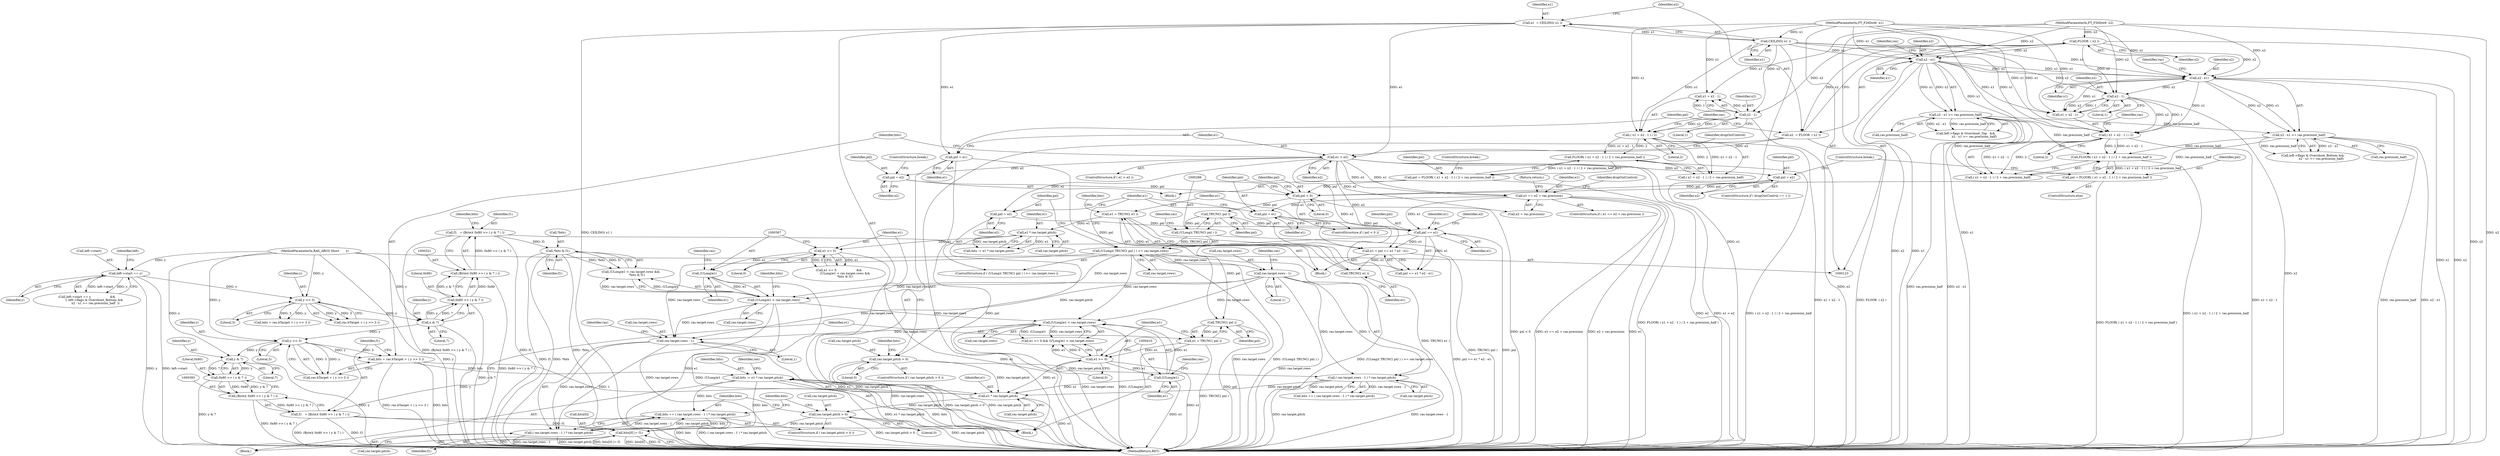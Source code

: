digraph "0_savannah_b3500af717010137046ec4076d1e1c0641e33727_4@array" {
"1000450" [label="(Call,bits[0] |= f1)"];
"1000374" [label="(Call,*bits & f1)"];
"1000318" [label="(Call,f1   = (Byte)( 0x80 >> ( y & 7 ) ))"];
"1000320" [label="(Call,(Byte)( 0x80 >> ( y & 7 ) ))"];
"1000322" [label="(Call,0x80 >> ( y & 7 ))"];
"1000324" [label="(Call,y & 7)"];
"1000315" [label="(Call,y >> 3)"];
"1000230" [label="(Call,left->start == y)"];
"1000124" [label="(MethodParameterIn,RAS_ARGS Short       y)"];
"1000435" [label="(Call,bits += ( ras.target.rows - 1 ) * ras.target.pitch)"];
"1000437" [label="(Call,( ras.target.rows - 1 ) * ras.target.pitch)"];
"1000438" [label="(Call,ras.target.rows - 1)"];
"1000365" [label="(Call,(ULong)e1 < ras.target.rows)"];
"1000366" [label="(Call,(ULong)e1)"];
"1000361" [label="(Call,e1 >= 0)"];
"1000329" [label="(Call,e1 * ras.target.pitch)"];
"1000305" [label="(Call,e1 = TRUNC( e1 ))"];
"1000307" [label="(Call,TRUNC( e1 ))"];
"1000297" [label="(Call,e1 = pxl == e1 ? e2 : e1)"];
"1000147" [label="(Call,e1 > e2)"];
"1000135" [label="(Call,e1  = CEILING( x1 ))"];
"1000137" [label="(Call,CEILING( x1 ))"];
"1000125" [label="(MethodParameterIn,FT_F26Dot6  x1)"];
"1000139" [label="(Call,e2  = FLOOR  ( x2 ))"];
"1000141" [label="(Call,FLOOR  ( x2 ))"];
"1000126" [label="(MethodParameterIn,FT_F26Dot6  x2)"];
"1000300" [label="(Call,pxl == e1)"];
"1000279" [label="(Call,pxl = e1)"];
"1000160" [label="(Call,e1 == e2 + ras.precision)"];
"1000294" [label="(Call,pxl = e2)"];
"1000287" [label="(Call,TRUNC( pxl ))"];
"1000276" [label="(Call,pxl < 0)"];
"1000254" [label="(Call,pxl = e2)"];
"1000172" [label="(Call,pxl = e2)"];
"1000258" [label="(Call,pxl = FLOOR( ( x1 + x2 - 1 ) / 2 + ras.precision_half ))"];
"1000260" [label="(Call,FLOOR( ( x1 + x2 - 1 ) / 2 + ras.precision_half ))"];
"1000262" [label="(Call,( x1 + x2 - 1 ) / 2)"];
"1000215" [label="(Call,x2 - x1)"];
"1000243" [label="(Call,x2 - x1)"];
"1000265" [label="(Call,x2 - 1)"];
"1000214" [label="(Call,x2 - x1 >= ras.precision_half)"];
"1000242" [label="(Call,x2 - x1 >= ras.precision_half)"];
"1000177" [label="(Call,pxl = FLOOR( ( x1 + x2 - 1 ) / 2 + ras.precision_half ))"];
"1000179" [label="(Call,FLOOR( ( x1 + x2 - 1 ) / 2 + ras.precision_half ))"];
"1000181" [label="(Call,( x1 + x2 - 1 ) / 2)"];
"1000184" [label="(Call,x2 - 1)"];
"1000347" [label="(Call,ras.target.rows - 1)"];
"1000284" [label="(Call,(ULong)( TRUNC( pxl ) ) >= ras.target.rows)"];
"1000285" [label="(Call,(ULong)( TRUNC( pxl ) ))"];
"1000408" [label="(Call,(ULong)e1 < ras.target.rows)"];
"1000409" [label="(Call,(ULong)e1)"];
"1000405" [label="(Call,e1 >= 0)"];
"1000399" [label="(Call,e1 = TRUNC( pxl ))"];
"1000401" [label="(Call,TRUNC( pxl ))"];
"1000143" [label="(Call,pxl = e1)"];
"1000428" [label="(Call,ras.target.pitch > 0)"];
"1000420" [label="(Call,e1 * ras.target.pitch)"];
"1000337" [label="(Call,ras.target.pitch > 0)"];
"1000346" [label="(Call,( ras.target.rows - 1 ) * ras.target.pitch)"];
"1000418" [label="(Call,bits -= e1 * ras.target.pitch)"];
"1000381" [label="(Call,bits = ras.bTarget + ( y >> 3 ))"];
"1000387" [label="(Call,y >> 3)"];
"1000390" [label="(Call,f1   = (Byte)( 0x80 >> ( y & 7 ) ))"];
"1000392" [label="(Call,(Byte)( 0x80 >> ( y & 7 ) ))"];
"1000394" [label="(Call,0x80 >> ( y & 7 ))"];
"1000396" [label="(Call,y & 7)"];
"1000143" [label="(Call,pxl = e1)"];
"1000175" [label="(ControlStructure,break;)"];
"1000180" [label="(Call,( x1 + x2 - 1 ) / 2 + ras.precision_half)"];
"1000141" [label="(Call,FLOOR  ( x2 ))"];
"1000161" [label="(Identifier,e1)"];
"1000295" [label="(Identifier,pxl)"];
"1000305" [label="(Call,e1 = TRUNC( e1 ))"];
"1000454" [label="(Identifier,f1)"];
"1000169" [label="(Identifier,dropOutControl)"];
"1000407" [label="(Literal,0)"];
"1000362" [label="(Identifier,e1)"];
"1000159" [label="(ControlStructure,if ( e1 == e2 + ras.precision ))"];
"1000419" [label="(Identifier,bits)"];
"1000191" [label="(ControlStructure,break;)"];
"1000177" [label="(Call,pxl = FLOOR( ( x1 + x2 - 1 ) / 2 + ras.precision_half ))"];
"1000247" [label="(Identifier,ras)"];
"1000254" [label="(Call,pxl = e2)"];
"1000140" [label="(Identifier,e2)"];
"1000246" [label="(Call,ras.precision_half)"];
"1000276" [label="(Call,pxl < 0)"];
"1000431" [label="(Identifier,ras)"];
"1000368" [label="(Identifier,e1)"];
"1000374" [label="(Call,*bits & f1)"];
"1000256" [label="(Identifier,e2)"];
"1000427" [label="(ControlStructure,if ( ras.target.pitch > 0 ))"];
"1000308" [label="(Identifier,e1)"];
"1000281" [label="(Identifier,e1)"];
"1000382" [label="(Identifier,bits)"];
"1000414" [label="(Identifier,ras)"];
"1000347" [label="(Call,ras.target.rows - 1)"];
"1000361" [label="(Call,e1 >= 0)"];
"1000376" [label="(Identifier,bits)"];
"1000277" [label="(Identifier,pxl)"];
"1000421" [label="(Identifier,e1)"];
"1000242" [label="(Call,x2 - x1 >= ras.precision_half)"];
"1000279" [label="(Call,pxl = e1)"];
"1000392" [label="(Call,(Byte)( 0x80 >> ( y & 7 ) ))"];
"1000234" [label="(Identifier,y)"];
"1000187" [label="(Literal,2)"];
"1000336" [label="(ControlStructure,if ( ras.target.pitch > 0 ))"];
"1000387" [label="(Call,y >> 3)"];
"1000288" [label="(Identifier,pxl)"];
"1000294" [label="(Call,pxl = e2)"];
"1000402" [label="(Identifier,pxl)"];
"1000343" [label="(Literal,0)"];
"1000418" [label="(Call,bits -= e1 * ras.target.pitch)"];
"1000214" [label="(Call,x2 - x1 >= ras.precision_half)"];
"1000325" [label="(Identifier,y)"];
"1000261" [label="(Call,( x1 + x2 - 1 ) / 2 + ras.precision_half)"];
"1000326" [label="(Literal,7)"];
"1000296" [label="(Identifier,e2)"];
"1000331" [label="(Call,ras.target.pitch)"];
"1000162" [label="(Call,e2 + ras.precision)"];
"1000444" [label="(Literal,1)"];
"1000412" [label="(Call,ras.target.rows)"];
"1000275" [label="(ControlStructure,if ( pxl < 0 ))"];
"1000208" [label="(Call,left->flags & Overshoot_Top   &&\n                  x2 - x1 >= ras.precision_half)"];
"1000181" [label="(Call,( x1 + x2 - 1 ) / 2)"];
"1000270" [label="(Identifier,ras)"];
"1000217" [label="(Identifier,x1)"];
"1000364" [label="(Call,(ULong)e1 < ras.target.rows &&\n             *bits & f1)"];
"1000360" [label="(Call,e1 >= 0                     &&\n             (ULong)e1 < ras.target.rows &&\n             *bits & f1)"];
"1000298" [label="(Identifier,e1)"];
"1000309" [label="(Call,bits = ras.bTarget + ( y >> 3 ))"];
"1000300" [label="(Call,pxl == e1)"];
"1000420" [label="(Call,e1 * ras.target.pitch)"];
"1000136" [label="(Identifier,e1)"];
"1000345" [label="(Identifier,bits)"];
"1000267" [label="(Literal,1)"];
"1000391" [label="(Identifier,f1)"];
"1000280" [label="(Identifier,pxl)"];
"1000258" [label="(Call,pxl = FLOOR( ( x1 + x2 - 1 ) / 2 + ras.precision_half ))"];
"1000323" [label="(Literal,0x80)"];
"1000135" [label="(Call,e1  = CEILING( x1 ))"];
"1000398" [label="(Literal,7)"];
"1000390" [label="(Call,f1   = (Byte)( 0x80 >> ( y & 7 ) ))"];
"1000317" [label="(Literal,3)"];
"1000284" [label="(Call,(ULong)( TRUNC( pxl ) ) >= ras.target.rows)"];
"1000304" [label="(Identifier,e1)"];
"1000399" [label="(Call,e1 = TRUNC( pxl ))"];
"1000167" [label="(Block,)"];
"1000434" [label="(Literal,0)"];
"1000239" [label="(Identifier,left)"];
"1000337" [label="(Call,ras.target.pitch > 0)"];
"1000265" [label="(Call,x2 - 1)"];
"1000250" [label="(ControlStructure,if ( dropOutControl == 1 ))"];
"1000145" [label="(Identifier,e1)"];
"1000126" [label="(MethodParameterIn,FT_F26Dot6  x2)"];
"1000324" [label="(Call,y & 7)"];
"1000283" [label="(ControlStructure,if ( (ULong)( TRUNC( pxl ) ) >= ras.target.rows ))"];
"1000452" [label="(Identifier,bits)"];
"1000148" [label="(Identifier,e1)"];
"1000381" [label="(Call,bits = ras.bTarget + ( y >> 3 ))"];
"1000172" [label="(Call,pxl = e2)"];
"1000389" [label="(Literal,3)"];
"1000236" [label="(Call,left->flags & Overshoot_Bottom &&\n                  x2 - x1 >= ras.precision_half)"];
"1000186" [label="(Literal,1)"];
"1000230" [label="(Call,left->start == y)"];
"1000365" [label="(Call,(ULong)e1 < ras.target.rows)"];
"1000142" [label="(Identifier,x2)"];
"1000263" [label="(Call,x1 + x2 - 1)"];
"1000406" [label="(Identifier,e1)"];
"1000404" [label="(Call,e1 >= 0 && (ULong)e1 < ras.target.rows)"];
"1000307" [label="(Call,TRUNC( e1 ))"];
"1000371" [label="(Identifier,ras)"];
"1000303" [label="(Identifier,e2)"];
"1000375" [label="(Call,*bits)"];
"1000231" [label="(Call,left->start)"];
"1000401" [label="(Call,TRUNC( pxl ))"];
"1000405" [label="(Call,e1 >= 0)"];
"1000244" [label="(Identifier,x2)"];
"1000144" [label="(Identifier,pxl)"];
"1000380" [label="(Return,return;)"];
"1000285" [label="(Call,(ULong)( TRUNC( pxl ) ))"];
"1000377" [label="(Identifier,f1)"];
"1000260" [label="(Call,FLOOR( ( x1 + x2 - 1 ) / 2 + ras.precision_half ))"];
"1000346" [label="(Call,( ras.target.rows - 1 ) * ras.target.pitch)"];
"1000411" [label="(Identifier,e1)"];
"1000245" [label="(Identifier,x1)"];
"1000287" [label="(Call,TRUNC( pxl ))"];
"1000185" [label="(Identifier,x2)"];
"1000436" [label="(Identifier,bits)"];
"1000125" [label="(MethodParameterIn,FT_F26Dot6  x1)"];
"1000438" [label="(Call,ras.target.rows - 1)"];
"1000229" [label="(Call,left->start == y                    &&\n               !( left->flags & Overshoot_Bottom &&\n                  x2 - x1 >= ras.precision_half  ))"];
"1000182" [label="(Call,x1 + x2 - 1)"];
"1000344" [label="(Call,bits += ( ras.target.rows - 1 ) * ras.target.pitch)"];
"1000189" [label="(Identifier,ras)"];
"1000173" [label="(Identifier,pxl)"];
"1000147" [label="(Call,e1 > e2)"];
"1000328" [label="(Identifier,bits)"];
"1000301" [label="(Identifier,pxl)"];
"1000400" [label="(Identifier,e1)"];
"1000451" [label="(Call,bits[0])"];
"1000272" [label="(ControlStructure,break;)"];
"1000330" [label="(Identifier,e1)"];
"1000445" [label="(Call,ras.target.pitch)"];
"1000394" [label="(Call,0x80 >> ( y & 7 ))"];
"1000327" [label="(Call,bits -= e1 * ras.target.pitch)"];
"1000219" [label="(Identifier,ras)"];
"1000338" [label="(Call,ras.target.pitch)"];
"1000356" [label="(Identifier,ras)"];
"1000395" [label="(Literal,0x80)"];
"1000383" [label="(Call,ras.bTarget + ( y >> 3 ))"];
"1000322" [label="(Call,0x80 >> ( y & 7 ))"];
"1000408" [label="(Call,(ULong)e1 < ras.target.rows)"];
"1000450" [label="(Call,bits[0] |= f1)"];
"1000266" [label="(Identifier,x2)"];
"1000289" [label="(Call,ras.target.rows)"];
"1000409" [label="(Call,(ULong)e1)"];
"1000437" [label="(Call,( ras.target.rows - 1 ) * ras.target.pitch)"];
"1000184" [label="(Call,x2 - 1)"];
"1000218" [label="(Call,ras.precision_half)"];
"1000353" [label="(Literal,1)"];
"1000318" [label="(Call,f1   = (Byte)( 0x80 >> ( y & 7 ) ))"];
"1000160" [label="(Call,e1 == e2 + ras.precision)"];
"1000315" [label="(Call,y >> 3)"];
"1000216" [label="(Identifier,x2)"];
"1000139" [label="(Call,e2  = FLOOR  ( x2 ))"];
"1000153" [label="(Identifier,dropOutControl)"];
"1000278" [label="(Literal,0)"];
"1000428" [label="(Call,ras.target.pitch > 0)"];
"1000319" [label="(Identifier,f1)"];
"1000417" [label="(Block,)"];
"1000174" [label="(Identifier,e2)"];
"1000215" [label="(Call,x2 - x1)"];
"1000311" [label="(Call,ras.bTarget + ( y >> 3 ))"];
"1000447" [label="(Identifier,ras)"];
"1000363" [label="(Literal,0)"];
"1000137" [label="(Call,CEILING( x1 ))"];
"1000243" [label="(Call,x2 - x1)"];
"1000369" [label="(Call,ras.target.rows)"];
"1000310" [label="(Identifier,bits)"];
"1000257" [label="(ControlStructure,else)"];
"1000302" [label="(Identifier,e1)"];
"1000262" [label="(Call,( x1 + x2 - 1 ) / 2)"];
"1000299" [label="(Call,pxl == e1 ? e2 : e1)"];
"1000138" [label="(Identifier,x1)"];
"1000179" [label="(Call,FLOOR( ( x1 + x2 - 1 ) / 2 + ras.precision_half ))"];
"1000435" [label="(Call,bits += ( ras.target.rows - 1 ) * ras.target.pitch)"];
"1000397" [label="(Identifier,y)"];
"1000455" [label="(MethodReturn,RET)"];
"1000297" [label="(Call,e1 = pxl == e1 ? e2 : e1)"];
"1000170" [label="(Block,)"];
"1000429" [label="(Call,ras.target.pitch)"];
"1000396" [label="(Call,y & 7)"];
"1000178" [label="(Identifier,pxl)"];
"1000388" [label="(Identifier,y)"];
"1000149" [label="(Identifier,e2)"];
"1000291" [label="(Identifier,ras)"];
"1000124" [label="(MethodParameterIn,RAS_ARGS Short       y)"];
"1000348" [label="(Call,ras.target.rows)"];
"1000129" [label="(Block,)"];
"1000306" [label="(Identifier,e1)"];
"1000259" [label="(Identifier,pxl)"];
"1000329" [label="(Call,e1 * ras.target.pitch)"];
"1000146" [label="(ControlStructure,if ( e1 > e2 ))"];
"1000320" [label="(Call,(Byte)( 0x80 >> ( y & 7 ) ))"];
"1000268" [label="(Literal,2)"];
"1000422" [label="(Call,ras.target.pitch)"];
"1000316" [label="(Identifier,y)"];
"1000439" [label="(Call,ras.target.rows)"];
"1000354" [label="(Call,ras.target.pitch)"];
"1000366" [label="(Call,(ULong)e1)"];
"1000255" [label="(Identifier,pxl)"];
"1000450" -> "1000417"  [label="AST: "];
"1000450" -> "1000454"  [label="CFG: "];
"1000451" -> "1000450"  [label="AST: "];
"1000454" -> "1000450"  [label="AST: "];
"1000455" -> "1000450"  [label="CFG: "];
"1000450" -> "1000455"  [label="DDG: bits[0] |= f1"];
"1000450" -> "1000455"  [label="DDG: bits[0]"];
"1000450" -> "1000455"  [label="DDG: f1"];
"1000374" -> "1000450"  [label="DDG: *bits"];
"1000435" -> "1000450"  [label="DDG: bits"];
"1000418" -> "1000450"  [label="DDG: bits"];
"1000390" -> "1000450"  [label="DDG: f1"];
"1000374" -> "1000364"  [label="AST: "];
"1000374" -> "1000377"  [label="CFG: "];
"1000375" -> "1000374"  [label="AST: "];
"1000377" -> "1000374"  [label="AST: "];
"1000364" -> "1000374"  [label="CFG: "];
"1000374" -> "1000455"  [label="DDG: f1"];
"1000374" -> "1000455"  [label="DDG: *bits"];
"1000374" -> "1000364"  [label="DDG: *bits"];
"1000374" -> "1000364"  [label="DDG: f1"];
"1000318" -> "1000374"  [label="DDG: f1"];
"1000318" -> "1000167"  [label="AST: "];
"1000318" -> "1000320"  [label="CFG: "];
"1000319" -> "1000318"  [label="AST: "];
"1000320" -> "1000318"  [label="AST: "];
"1000328" -> "1000318"  [label="CFG: "];
"1000318" -> "1000455"  [label="DDG: f1"];
"1000318" -> "1000455"  [label="DDG: (Byte)( 0x80 >> ( y & 7 ) )"];
"1000320" -> "1000318"  [label="DDG: 0x80 >> ( y & 7 )"];
"1000320" -> "1000322"  [label="CFG: "];
"1000321" -> "1000320"  [label="AST: "];
"1000322" -> "1000320"  [label="AST: "];
"1000320" -> "1000455"  [label="DDG: 0x80 >> ( y & 7 )"];
"1000322" -> "1000320"  [label="DDG: 0x80"];
"1000322" -> "1000320"  [label="DDG: y & 7"];
"1000322" -> "1000324"  [label="CFG: "];
"1000323" -> "1000322"  [label="AST: "];
"1000324" -> "1000322"  [label="AST: "];
"1000322" -> "1000455"  [label="DDG: y & 7"];
"1000324" -> "1000322"  [label="DDG: y"];
"1000324" -> "1000322"  [label="DDG: 7"];
"1000324" -> "1000326"  [label="CFG: "];
"1000325" -> "1000324"  [label="AST: "];
"1000326" -> "1000324"  [label="AST: "];
"1000324" -> "1000455"  [label="DDG: y"];
"1000315" -> "1000324"  [label="DDG: y"];
"1000124" -> "1000324"  [label="DDG: y"];
"1000324" -> "1000387"  [label="DDG: y"];
"1000315" -> "1000311"  [label="AST: "];
"1000315" -> "1000317"  [label="CFG: "];
"1000316" -> "1000315"  [label="AST: "];
"1000317" -> "1000315"  [label="AST: "];
"1000311" -> "1000315"  [label="CFG: "];
"1000315" -> "1000309"  [label="DDG: y"];
"1000315" -> "1000309"  [label="DDG: 3"];
"1000315" -> "1000311"  [label="DDG: y"];
"1000315" -> "1000311"  [label="DDG: 3"];
"1000230" -> "1000315"  [label="DDG: y"];
"1000124" -> "1000315"  [label="DDG: y"];
"1000230" -> "1000229"  [label="AST: "];
"1000230" -> "1000234"  [label="CFG: "];
"1000231" -> "1000230"  [label="AST: "];
"1000234" -> "1000230"  [label="AST: "];
"1000239" -> "1000230"  [label="CFG: "];
"1000229" -> "1000230"  [label="CFG: "];
"1000230" -> "1000455"  [label="DDG: left->start"];
"1000230" -> "1000455"  [label="DDG: y"];
"1000230" -> "1000229"  [label="DDG: left->start"];
"1000230" -> "1000229"  [label="DDG: y"];
"1000124" -> "1000230"  [label="DDG: y"];
"1000124" -> "1000123"  [label="AST: "];
"1000124" -> "1000455"  [label="DDG: y"];
"1000124" -> "1000387"  [label="DDG: y"];
"1000124" -> "1000396"  [label="DDG: y"];
"1000435" -> "1000427"  [label="AST: "];
"1000435" -> "1000437"  [label="CFG: "];
"1000436" -> "1000435"  [label="AST: "];
"1000437" -> "1000435"  [label="AST: "];
"1000452" -> "1000435"  [label="CFG: "];
"1000435" -> "1000455"  [label="DDG: bits"];
"1000435" -> "1000455"  [label="DDG: ( ras.target.rows - 1 ) * ras.target.pitch"];
"1000437" -> "1000435"  [label="DDG: ras.target.rows - 1"];
"1000437" -> "1000435"  [label="DDG: ras.target.pitch"];
"1000418" -> "1000435"  [label="DDG: bits"];
"1000437" -> "1000445"  [label="CFG: "];
"1000438" -> "1000437"  [label="AST: "];
"1000445" -> "1000437"  [label="AST: "];
"1000437" -> "1000455"  [label="DDG: ras.target.rows - 1"];
"1000437" -> "1000455"  [label="DDG: ras.target.pitch"];
"1000438" -> "1000437"  [label="DDG: ras.target.rows"];
"1000438" -> "1000437"  [label="DDG: 1"];
"1000428" -> "1000437"  [label="DDG: ras.target.pitch"];
"1000438" -> "1000444"  [label="CFG: "];
"1000439" -> "1000438"  [label="AST: "];
"1000444" -> "1000438"  [label="AST: "];
"1000447" -> "1000438"  [label="CFG: "];
"1000438" -> "1000455"  [label="DDG: ras.target.rows"];
"1000365" -> "1000438"  [label="DDG: ras.target.rows"];
"1000408" -> "1000438"  [label="DDG: ras.target.rows"];
"1000347" -> "1000438"  [label="DDG: ras.target.rows"];
"1000284" -> "1000438"  [label="DDG: ras.target.rows"];
"1000365" -> "1000364"  [label="AST: "];
"1000365" -> "1000369"  [label="CFG: "];
"1000366" -> "1000365"  [label="AST: "];
"1000369" -> "1000365"  [label="AST: "];
"1000376" -> "1000365"  [label="CFG: "];
"1000364" -> "1000365"  [label="CFG: "];
"1000365" -> "1000455"  [label="DDG: ras.target.rows"];
"1000365" -> "1000455"  [label="DDG: (ULong)e1"];
"1000365" -> "1000364"  [label="DDG: (ULong)e1"];
"1000365" -> "1000364"  [label="DDG: ras.target.rows"];
"1000366" -> "1000365"  [label="DDG: e1"];
"1000347" -> "1000365"  [label="DDG: ras.target.rows"];
"1000284" -> "1000365"  [label="DDG: ras.target.rows"];
"1000365" -> "1000408"  [label="DDG: ras.target.rows"];
"1000366" -> "1000368"  [label="CFG: "];
"1000367" -> "1000366"  [label="AST: "];
"1000368" -> "1000366"  [label="AST: "];
"1000371" -> "1000366"  [label="CFG: "];
"1000366" -> "1000455"  [label="DDG: e1"];
"1000361" -> "1000366"  [label="DDG: e1"];
"1000361" -> "1000360"  [label="AST: "];
"1000361" -> "1000363"  [label="CFG: "];
"1000362" -> "1000361"  [label="AST: "];
"1000363" -> "1000361"  [label="AST: "];
"1000367" -> "1000361"  [label="CFG: "];
"1000360" -> "1000361"  [label="CFG: "];
"1000361" -> "1000455"  [label="DDG: e1"];
"1000361" -> "1000360"  [label="DDG: e1"];
"1000361" -> "1000360"  [label="DDG: 0"];
"1000329" -> "1000361"  [label="DDG: e1"];
"1000329" -> "1000327"  [label="AST: "];
"1000329" -> "1000331"  [label="CFG: "];
"1000330" -> "1000329"  [label="AST: "];
"1000331" -> "1000329"  [label="AST: "];
"1000327" -> "1000329"  [label="CFG: "];
"1000329" -> "1000327"  [label="DDG: e1"];
"1000329" -> "1000327"  [label="DDG: ras.target.pitch"];
"1000305" -> "1000329"  [label="DDG: e1"];
"1000329" -> "1000337"  [label="DDG: ras.target.pitch"];
"1000305" -> "1000167"  [label="AST: "];
"1000305" -> "1000307"  [label="CFG: "];
"1000306" -> "1000305"  [label="AST: "];
"1000307" -> "1000305"  [label="AST: "];
"1000310" -> "1000305"  [label="CFG: "];
"1000305" -> "1000455"  [label="DDG: TRUNC( e1 )"];
"1000307" -> "1000305"  [label="DDG: e1"];
"1000307" -> "1000308"  [label="CFG: "];
"1000308" -> "1000307"  [label="AST: "];
"1000297" -> "1000307"  [label="DDG: e1"];
"1000297" -> "1000167"  [label="AST: "];
"1000297" -> "1000299"  [label="CFG: "];
"1000298" -> "1000297"  [label="AST: "];
"1000299" -> "1000297"  [label="AST: "];
"1000306" -> "1000297"  [label="CFG: "];
"1000297" -> "1000455"  [label="DDG: pxl == e1 ? e2 : e1"];
"1000147" -> "1000297"  [label="DDG: e2"];
"1000300" -> "1000297"  [label="DDG: e1"];
"1000147" -> "1000146"  [label="AST: "];
"1000147" -> "1000149"  [label="CFG: "];
"1000148" -> "1000147"  [label="AST: "];
"1000149" -> "1000147"  [label="AST: "];
"1000153" -> "1000147"  [label="CFG: "];
"1000382" -> "1000147"  [label="CFG: "];
"1000147" -> "1000455"  [label="DDG: e2"];
"1000147" -> "1000455"  [label="DDG: e1 > e2"];
"1000135" -> "1000147"  [label="DDG: e1"];
"1000139" -> "1000147"  [label="DDG: e2"];
"1000147" -> "1000160"  [label="DDG: e1"];
"1000147" -> "1000160"  [label="DDG: e2"];
"1000147" -> "1000162"  [label="DDG: e2"];
"1000147" -> "1000172"  [label="DDG: e2"];
"1000147" -> "1000254"  [label="DDG: e2"];
"1000147" -> "1000294"  [label="DDG: e2"];
"1000147" -> "1000299"  [label="DDG: e2"];
"1000135" -> "1000129"  [label="AST: "];
"1000135" -> "1000137"  [label="CFG: "];
"1000136" -> "1000135"  [label="AST: "];
"1000137" -> "1000135"  [label="AST: "];
"1000140" -> "1000135"  [label="CFG: "];
"1000135" -> "1000455"  [label="DDG: CEILING( x1 )"];
"1000137" -> "1000135"  [label="DDG: x1"];
"1000135" -> "1000143"  [label="DDG: e1"];
"1000137" -> "1000138"  [label="CFG: "];
"1000138" -> "1000137"  [label="AST: "];
"1000137" -> "1000455"  [label="DDG: x1"];
"1000125" -> "1000137"  [label="DDG: x1"];
"1000137" -> "1000181"  [label="DDG: x1"];
"1000137" -> "1000182"  [label="DDG: x1"];
"1000137" -> "1000215"  [label="DDG: x1"];
"1000137" -> "1000243"  [label="DDG: x1"];
"1000137" -> "1000262"  [label="DDG: x1"];
"1000137" -> "1000263"  [label="DDG: x1"];
"1000125" -> "1000123"  [label="AST: "];
"1000125" -> "1000455"  [label="DDG: x1"];
"1000125" -> "1000181"  [label="DDG: x1"];
"1000125" -> "1000182"  [label="DDG: x1"];
"1000125" -> "1000215"  [label="DDG: x1"];
"1000125" -> "1000243"  [label="DDG: x1"];
"1000125" -> "1000262"  [label="DDG: x1"];
"1000125" -> "1000263"  [label="DDG: x1"];
"1000139" -> "1000129"  [label="AST: "];
"1000139" -> "1000141"  [label="CFG: "];
"1000140" -> "1000139"  [label="AST: "];
"1000141" -> "1000139"  [label="AST: "];
"1000144" -> "1000139"  [label="CFG: "];
"1000139" -> "1000455"  [label="DDG: FLOOR  ( x2 )"];
"1000141" -> "1000139"  [label="DDG: x2"];
"1000141" -> "1000142"  [label="CFG: "];
"1000142" -> "1000141"  [label="AST: "];
"1000141" -> "1000455"  [label="DDG: x2"];
"1000126" -> "1000141"  [label="DDG: x2"];
"1000141" -> "1000184"  [label="DDG: x2"];
"1000141" -> "1000215"  [label="DDG: x2"];
"1000141" -> "1000243"  [label="DDG: x2"];
"1000141" -> "1000265"  [label="DDG: x2"];
"1000126" -> "1000123"  [label="AST: "];
"1000126" -> "1000455"  [label="DDG: x2"];
"1000126" -> "1000184"  [label="DDG: x2"];
"1000126" -> "1000215"  [label="DDG: x2"];
"1000126" -> "1000243"  [label="DDG: x2"];
"1000126" -> "1000265"  [label="DDG: x2"];
"1000300" -> "1000299"  [label="AST: "];
"1000300" -> "1000302"  [label="CFG: "];
"1000301" -> "1000300"  [label="AST: "];
"1000302" -> "1000300"  [label="AST: "];
"1000303" -> "1000300"  [label="CFG: "];
"1000304" -> "1000300"  [label="CFG: "];
"1000300" -> "1000455"  [label="DDG: pxl"];
"1000279" -> "1000300"  [label="DDG: pxl"];
"1000294" -> "1000300"  [label="DDG: pxl"];
"1000287" -> "1000300"  [label="DDG: pxl"];
"1000160" -> "1000300"  [label="DDG: e1"];
"1000300" -> "1000299"  [label="DDG: e1"];
"1000300" -> "1000401"  [label="DDG: pxl"];
"1000279" -> "1000275"  [label="AST: "];
"1000279" -> "1000281"  [label="CFG: "];
"1000280" -> "1000279"  [label="AST: "];
"1000281" -> "1000279"  [label="AST: "];
"1000298" -> "1000279"  [label="CFG: "];
"1000160" -> "1000279"  [label="DDG: e1"];
"1000160" -> "1000159"  [label="AST: "];
"1000160" -> "1000162"  [label="CFG: "];
"1000161" -> "1000160"  [label="AST: "];
"1000162" -> "1000160"  [label="AST: "];
"1000169" -> "1000160"  [label="CFG: "];
"1000380" -> "1000160"  [label="CFG: "];
"1000160" -> "1000455"  [label="DDG: e1 == e2 + ras.precision"];
"1000160" -> "1000455"  [label="DDG: e2 + ras.precision"];
"1000160" -> "1000455"  [label="DDG: e1"];
"1000294" -> "1000283"  [label="AST: "];
"1000294" -> "1000296"  [label="CFG: "];
"1000295" -> "1000294"  [label="AST: "];
"1000296" -> "1000294"  [label="AST: "];
"1000298" -> "1000294"  [label="CFG: "];
"1000287" -> "1000285"  [label="AST: "];
"1000287" -> "1000288"  [label="CFG: "];
"1000288" -> "1000287"  [label="AST: "];
"1000285" -> "1000287"  [label="CFG: "];
"1000287" -> "1000285"  [label="DDG: pxl"];
"1000276" -> "1000287"  [label="DDG: pxl"];
"1000276" -> "1000275"  [label="AST: "];
"1000276" -> "1000278"  [label="CFG: "];
"1000277" -> "1000276"  [label="AST: "];
"1000278" -> "1000276"  [label="AST: "];
"1000280" -> "1000276"  [label="CFG: "];
"1000286" -> "1000276"  [label="CFG: "];
"1000276" -> "1000455"  [label="DDG: pxl < 0"];
"1000254" -> "1000276"  [label="DDG: pxl"];
"1000172" -> "1000276"  [label="DDG: pxl"];
"1000258" -> "1000276"  [label="DDG: pxl"];
"1000177" -> "1000276"  [label="DDG: pxl"];
"1000254" -> "1000250"  [label="AST: "];
"1000254" -> "1000256"  [label="CFG: "];
"1000255" -> "1000254"  [label="AST: "];
"1000256" -> "1000254"  [label="AST: "];
"1000272" -> "1000254"  [label="CFG: "];
"1000172" -> "1000170"  [label="AST: "];
"1000172" -> "1000174"  [label="CFG: "];
"1000173" -> "1000172"  [label="AST: "];
"1000174" -> "1000172"  [label="AST: "];
"1000175" -> "1000172"  [label="CFG: "];
"1000258" -> "1000257"  [label="AST: "];
"1000258" -> "1000260"  [label="CFG: "];
"1000259" -> "1000258"  [label="AST: "];
"1000260" -> "1000258"  [label="AST: "];
"1000272" -> "1000258"  [label="CFG: "];
"1000258" -> "1000455"  [label="DDG: FLOOR( ( x1 + x2 - 1 ) / 2 + ras.precision_half )"];
"1000260" -> "1000258"  [label="DDG: ( x1 + x2 - 1 ) / 2 + ras.precision_half"];
"1000260" -> "1000261"  [label="CFG: "];
"1000261" -> "1000260"  [label="AST: "];
"1000260" -> "1000455"  [label="DDG: ( x1 + x2 - 1 ) / 2 + ras.precision_half"];
"1000262" -> "1000260"  [label="DDG: x1 + x2 - 1"];
"1000262" -> "1000260"  [label="DDG: 2"];
"1000214" -> "1000260"  [label="DDG: ras.precision_half"];
"1000242" -> "1000260"  [label="DDG: ras.precision_half"];
"1000262" -> "1000261"  [label="AST: "];
"1000262" -> "1000268"  [label="CFG: "];
"1000263" -> "1000262"  [label="AST: "];
"1000268" -> "1000262"  [label="AST: "];
"1000270" -> "1000262"  [label="CFG: "];
"1000262" -> "1000455"  [label="DDG: x1 + x2 - 1"];
"1000262" -> "1000261"  [label="DDG: x1 + x2 - 1"];
"1000262" -> "1000261"  [label="DDG: 2"];
"1000215" -> "1000262"  [label="DDG: x1"];
"1000243" -> "1000262"  [label="DDG: x1"];
"1000265" -> "1000262"  [label="DDG: x2"];
"1000265" -> "1000262"  [label="DDG: 1"];
"1000215" -> "1000214"  [label="AST: "];
"1000215" -> "1000217"  [label="CFG: "];
"1000216" -> "1000215"  [label="AST: "];
"1000217" -> "1000215"  [label="AST: "];
"1000219" -> "1000215"  [label="CFG: "];
"1000215" -> "1000455"  [label="DDG: x2"];
"1000215" -> "1000455"  [label="DDG: x1"];
"1000215" -> "1000214"  [label="DDG: x2"];
"1000215" -> "1000214"  [label="DDG: x1"];
"1000215" -> "1000243"  [label="DDG: x2"];
"1000215" -> "1000243"  [label="DDG: x1"];
"1000215" -> "1000263"  [label="DDG: x1"];
"1000215" -> "1000265"  [label="DDG: x2"];
"1000243" -> "1000242"  [label="AST: "];
"1000243" -> "1000245"  [label="CFG: "];
"1000244" -> "1000243"  [label="AST: "];
"1000245" -> "1000243"  [label="AST: "];
"1000247" -> "1000243"  [label="CFG: "];
"1000243" -> "1000455"  [label="DDG: x2"];
"1000243" -> "1000455"  [label="DDG: x1"];
"1000243" -> "1000242"  [label="DDG: x2"];
"1000243" -> "1000242"  [label="DDG: x1"];
"1000243" -> "1000263"  [label="DDG: x1"];
"1000243" -> "1000265"  [label="DDG: x2"];
"1000265" -> "1000263"  [label="AST: "];
"1000265" -> "1000267"  [label="CFG: "];
"1000266" -> "1000265"  [label="AST: "];
"1000267" -> "1000265"  [label="AST: "];
"1000263" -> "1000265"  [label="CFG: "];
"1000265" -> "1000455"  [label="DDG: x2"];
"1000265" -> "1000263"  [label="DDG: x2"];
"1000265" -> "1000263"  [label="DDG: 1"];
"1000214" -> "1000208"  [label="AST: "];
"1000214" -> "1000218"  [label="CFG: "];
"1000218" -> "1000214"  [label="AST: "];
"1000208" -> "1000214"  [label="CFG: "];
"1000214" -> "1000455"  [label="DDG: ras.precision_half"];
"1000214" -> "1000455"  [label="DDG: x2 - x1"];
"1000214" -> "1000208"  [label="DDG: x2 - x1"];
"1000214" -> "1000208"  [label="DDG: ras.precision_half"];
"1000214" -> "1000242"  [label="DDG: ras.precision_half"];
"1000214" -> "1000261"  [label="DDG: ras.precision_half"];
"1000242" -> "1000236"  [label="AST: "];
"1000242" -> "1000246"  [label="CFG: "];
"1000246" -> "1000242"  [label="AST: "];
"1000236" -> "1000242"  [label="CFG: "];
"1000242" -> "1000455"  [label="DDG: ras.precision_half"];
"1000242" -> "1000455"  [label="DDG: x2 - x1"];
"1000242" -> "1000236"  [label="DDG: x2 - x1"];
"1000242" -> "1000236"  [label="DDG: ras.precision_half"];
"1000242" -> "1000261"  [label="DDG: ras.precision_half"];
"1000177" -> "1000170"  [label="AST: "];
"1000177" -> "1000179"  [label="CFG: "];
"1000178" -> "1000177"  [label="AST: "];
"1000179" -> "1000177"  [label="AST: "];
"1000191" -> "1000177"  [label="CFG: "];
"1000177" -> "1000455"  [label="DDG: FLOOR( ( x1 + x2 - 1 ) / 2 + ras.precision_half )"];
"1000179" -> "1000177"  [label="DDG: ( x1 + x2 - 1 ) / 2 + ras.precision_half"];
"1000179" -> "1000180"  [label="CFG: "];
"1000180" -> "1000179"  [label="AST: "];
"1000179" -> "1000455"  [label="DDG: ( x1 + x2 - 1 ) / 2 + ras.precision_half"];
"1000181" -> "1000179"  [label="DDG: x1 + x2 - 1"];
"1000181" -> "1000179"  [label="DDG: 2"];
"1000181" -> "1000180"  [label="AST: "];
"1000181" -> "1000187"  [label="CFG: "];
"1000182" -> "1000181"  [label="AST: "];
"1000187" -> "1000181"  [label="AST: "];
"1000189" -> "1000181"  [label="CFG: "];
"1000181" -> "1000455"  [label="DDG: x1 + x2 - 1"];
"1000181" -> "1000180"  [label="DDG: x1 + x2 - 1"];
"1000181" -> "1000180"  [label="DDG: 2"];
"1000184" -> "1000181"  [label="DDG: x2"];
"1000184" -> "1000181"  [label="DDG: 1"];
"1000184" -> "1000182"  [label="AST: "];
"1000184" -> "1000186"  [label="CFG: "];
"1000185" -> "1000184"  [label="AST: "];
"1000186" -> "1000184"  [label="AST: "];
"1000182" -> "1000184"  [label="CFG: "];
"1000184" -> "1000455"  [label="DDG: x2"];
"1000184" -> "1000182"  [label="DDG: x2"];
"1000184" -> "1000182"  [label="DDG: 1"];
"1000347" -> "1000346"  [label="AST: "];
"1000347" -> "1000353"  [label="CFG: "];
"1000348" -> "1000347"  [label="AST: "];
"1000353" -> "1000347"  [label="AST: "];
"1000356" -> "1000347"  [label="CFG: "];
"1000347" -> "1000455"  [label="DDG: ras.target.rows"];
"1000347" -> "1000346"  [label="DDG: ras.target.rows"];
"1000347" -> "1000346"  [label="DDG: 1"];
"1000284" -> "1000347"  [label="DDG: ras.target.rows"];
"1000347" -> "1000408"  [label="DDG: ras.target.rows"];
"1000284" -> "1000283"  [label="AST: "];
"1000284" -> "1000289"  [label="CFG: "];
"1000285" -> "1000284"  [label="AST: "];
"1000289" -> "1000284"  [label="AST: "];
"1000295" -> "1000284"  [label="CFG: "];
"1000298" -> "1000284"  [label="CFG: "];
"1000284" -> "1000455"  [label="DDG: (ULong)( TRUNC( pxl ) )"];
"1000284" -> "1000455"  [label="DDG: (ULong)( TRUNC( pxl ) ) >= ras.target.rows"];
"1000284" -> "1000455"  [label="DDG: ras.target.rows"];
"1000285" -> "1000284"  [label="DDG: TRUNC( pxl )"];
"1000284" -> "1000408"  [label="DDG: ras.target.rows"];
"1000286" -> "1000285"  [label="AST: "];
"1000291" -> "1000285"  [label="CFG: "];
"1000285" -> "1000455"  [label="DDG: TRUNC( pxl )"];
"1000408" -> "1000404"  [label="AST: "];
"1000408" -> "1000412"  [label="CFG: "];
"1000409" -> "1000408"  [label="AST: "];
"1000412" -> "1000408"  [label="AST: "];
"1000404" -> "1000408"  [label="CFG: "];
"1000408" -> "1000455"  [label="DDG: (ULong)e1"];
"1000408" -> "1000455"  [label="DDG: ras.target.rows"];
"1000408" -> "1000404"  [label="DDG: (ULong)e1"];
"1000408" -> "1000404"  [label="DDG: ras.target.rows"];
"1000409" -> "1000408"  [label="DDG: e1"];
"1000409" -> "1000411"  [label="CFG: "];
"1000410" -> "1000409"  [label="AST: "];
"1000411" -> "1000409"  [label="AST: "];
"1000414" -> "1000409"  [label="CFG: "];
"1000409" -> "1000455"  [label="DDG: e1"];
"1000405" -> "1000409"  [label="DDG: e1"];
"1000409" -> "1000420"  [label="DDG: e1"];
"1000405" -> "1000404"  [label="AST: "];
"1000405" -> "1000407"  [label="CFG: "];
"1000406" -> "1000405"  [label="AST: "];
"1000407" -> "1000405"  [label="AST: "];
"1000410" -> "1000405"  [label="CFG: "];
"1000404" -> "1000405"  [label="CFG: "];
"1000405" -> "1000455"  [label="DDG: e1"];
"1000405" -> "1000404"  [label="DDG: e1"];
"1000405" -> "1000404"  [label="DDG: 0"];
"1000399" -> "1000405"  [label="DDG: e1"];
"1000405" -> "1000420"  [label="DDG: e1"];
"1000399" -> "1000129"  [label="AST: "];
"1000399" -> "1000401"  [label="CFG: "];
"1000400" -> "1000399"  [label="AST: "];
"1000401" -> "1000399"  [label="AST: "];
"1000406" -> "1000399"  [label="CFG: "];
"1000399" -> "1000455"  [label="DDG: TRUNC( pxl )"];
"1000401" -> "1000399"  [label="DDG: pxl"];
"1000401" -> "1000402"  [label="CFG: "];
"1000402" -> "1000401"  [label="AST: "];
"1000401" -> "1000455"  [label="DDG: pxl"];
"1000143" -> "1000401"  [label="DDG: pxl"];
"1000143" -> "1000129"  [label="AST: "];
"1000143" -> "1000145"  [label="CFG: "];
"1000144" -> "1000143"  [label="AST: "];
"1000145" -> "1000143"  [label="AST: "];
"1000148" -> "1000143"  [label="CFG: "];
"1000143" -> "1000455"  [label="DDG: pxl"];
"1000428" -> "1000427"  [label="AST: "];
"1000428" -> "1000434"  [label="CFG: "];
"1000429" -> "1000428"  [label="AST: "];
"1000434" -> "1000428"  [label="AST: "];
"1000436" -> "1000428"  [label="CFG: "];
"1000452" -> "1000428"  [label="CFG: "];
"1000428" -> "1000455"  [label="DDG: ras.target.pitch > 0"];
"1000428" -> "1000455"  [label="DDG: ras.target.pitch"];
"1000420" -> "1000428"  [label="DDG: ras.target.pitch"];
"1000420" -> "1000418"  [label="AST: "];
"1000420" -> "1000422"  [label="CFG: "];
"1000421" -> "1000420"  [label="AST: "];
"1000422" -> "1000420"  [label="AST: "];
"1000418" -> "1000420"  [label="CFG: "];
"1000420" -> "1000455"  [label="DDG: e1"];
"1000420" -> "1000418"  [label="DDG: e1"];
"1000420" -> "1000418"  [label="DDG: ras.target.pitch"];
"1000337" -> "1000420"  [label="DDG: ras.target.pitch"];
"1000346" -> "1000420"  [label="DDG: ras.target.pitch"];
"1000337" -> "1000336"  [label="AST: "];
"1000337" -> "1000343"  [label="CFG: "];
"1000338" -> "1000337"  [label="AST: "];
"1000343" -> "1000337"  [label="AST: "];
"1000345" -> "1000337"  [label="CFG: "];
"1000362" -> "1000337"  [label="CFG: "];
"1000337" -> "1000455"  [label="DDG: ras.target.pitch"];
"1000337" -> "1000455"  [label="DDG: ras.target.pitch > 0"];
"1000337" -> "1000346"  [label="DDG: ras.target.pitch"];
"1000346" -> "1000344"  [label="AST: "];
"1000346" -> "1000354"  [label="CFG: "];
"1000354" -> "1000346"  [label="AST: "];
"1000344" -> "1000346"  [label="CFG: "];
"1000346" -> "1000455"  [label="DDG: ras.target.rows - 1"];
"1000346" -> "1000455"  [label="DDG: ras.target.pitch"];
"1000346" -> "1000344"  [label="DDG: ras.target.rows - 1"];
"1000346" -> "1000344"  [label="DDG: ras.target.pitch"];
"1000418" -> "1000417"  [label="AST: "];
"1000419" -> "1000418"  [label="AST: "];
"1000431" -> "1000418"  [label="CFG: "];
"1000418" -> "1000455"  [label="DDG: e1 * ras.target.pitch"];
"1000418" -> "1000455"  [label="DDG: bits"];
"1000381" -> "1000418"  [label="DDG: bits"];
"1000381" -> "1000129"  [label="AST: "];
"1000381" -> "1000383"  [label="CFG: "];
"1000382" -> "1000381"  [label="AST: "];
"1000383" -> "1000381"  [label="AST: "];
"1000391" -> "1000381"  [label="CFG: "];
"1000381" -> "1000455"  [label="DDG: ras.bTarget + ( y >> 3 )"];
"1000381" -> "1000455"  [label="DDG: bits"];
"1000387" -> "1000381"  [label="DDG: y"];
"1000387" -> "1000381"  [label="DDG: 3"];
"1000387" -> "1000383"  [label="AST: "];
"1000387" -> "1000389"  [label="CFG: "];
"1000388" -> "1000387"  [label="AST: "];
"1000389" -> "1000387"  [label="AST: "];
"1000383" -> "1000387"  [label="CFG: "];
"1000387" -> "1000383"  [label="DDG: y"];
"1000387" -> "1000383"  [label="DDG: 3"];
"1000387" -> "1000396"  [label="DDG: y"];
"1000390" -> "1000129"  [label="AST: "];
"1000390" -> "1000392"  [label="CFG: "];
"1000391" -> "1000390"  [label="AST: "];
"1000392" -> "1000390"  [label="AST: "];
"1000400" -> "1000390"  [label="CFG: "];
"1000390" -> "1000455"  [label="DDG: (Byte)( 0x80 >> ( y & 7 ) )"];
"1000390" -> "1000455"  [label="DDG: f1"];
"1000392" -> "1000390"  [label="DDG: 0x80 >> ( y & 7 )"];
"1000392" -> "1000394"  [label="CFG: "];
"1000393" -> "1000392"  [label="AST: "];
"1000394" -> "1000392"  [label="AST: "];
"1000392" -> "1000455"  [label="DDG: 0x80 >> ( y & 7 )"];
"1000394" -> "1000392"  [label="DDG: 0x80"];
"1000394" -> "1000392"  [label="DDG: y & 7"];
"1000394" -> "1000396"  [label="CFG: "];
"1000395" -> "1000394"  [label="AST: "];
"1000396" -> "1000394"  [label="AST: "];
"1000394" -> "1000455"  [label="DDG: y & 7"];
"1000396" -> "1000394"  [label="DDG: y"];
"1000396" -> "1000394"  [label="DDG: 7"];
"1000396" -> "1000398"  [label="CFG: "];
"1000397" -> "1000396"  [label="AST: "];
"1000398" -> "1000396"  [label="AST: "];
"1000396" -> "1000455"  [label="DDG: y"];
}
